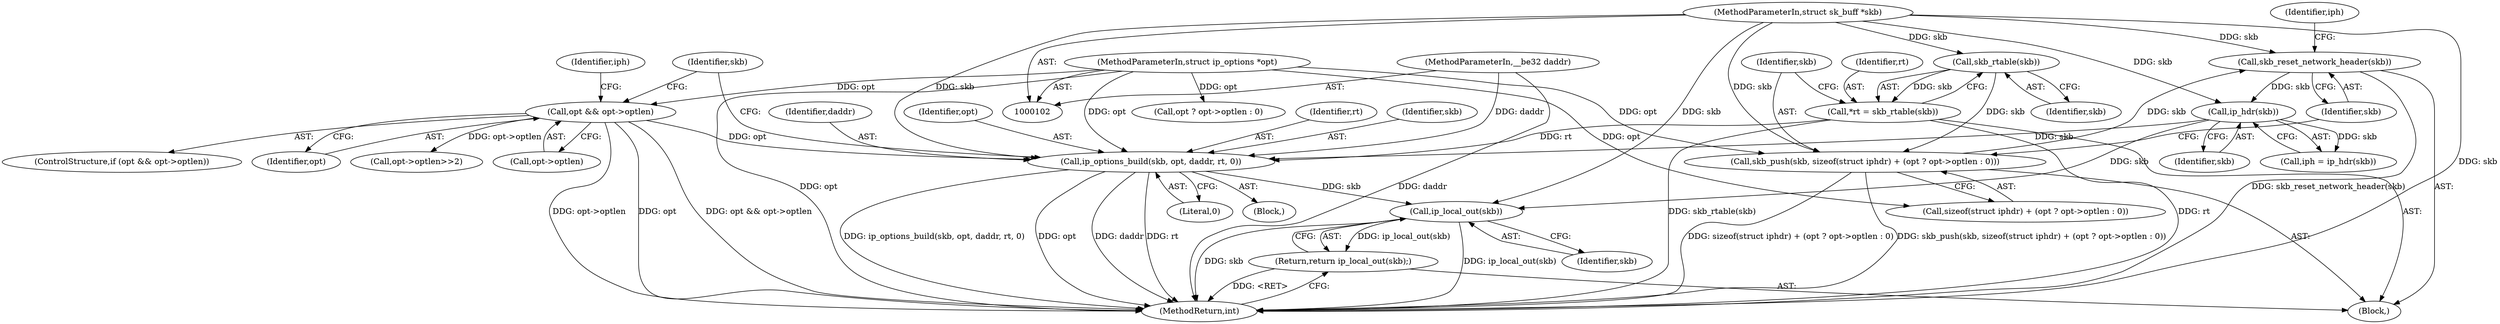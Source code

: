 digraph "1_linux_f6d8bd051c391c1c0458a30b2a7abcd939329259_21@pointer" {
"1000248" [label="(Call,ip_local_out(skb))"];
"1000227" [label="(Call,ip_options_build(skb, opt, daddr, rt, 0))"];
"1000135" [label="(Call,ip_hdr(skb))"];
"1000131" [label="(Call,skb_reset_network_header(skb))"];
"1000120" [label="(Call,skb_push(skb, sizeof(struct iphdr) + (opt ? opt->optlen : 0)))"];
"1000117" [label="(Call,skb_rtable(skb))"];
"1000103" [label="(MethodParameterIn,struct sk_buff *skb)"];
"1000107" [label="(MethodParameterIn,struct ip_options *opt)"];
"1000212" [label="(Call,opt && opt->optlen)"];
"1000106" [label="(MethodParameterIn,__be32 daddr)"];
"1000115" [label="(Call,*rt = skb_rtable(skb))"];
"1000247" [label="(Return,return ip_local_out(skb);)"];
"1000122" [label="(Call,sizeof(struct iphdr) + (opt ? opt->optlen : 0))"];
"1000117" [label="(Call,skb_rtable(skb))"];
"1000131" [label="(Call,skb_reset_network_header(skb))"];
"1000214" [label="(Call,opt->optlen)"];
"1000136" [label="(Identifier,skb)"];
"1000116" [label="(Identifier,rt)"];
"1000235" [label="(Identifier,skb)"];
"1000231" [label="(Identifier,rt)"];
"1000228" [label="(Identifier,skb)"];
"1000249" [label="(Identifier,skb)"];
"1000133" [label="(Call,iph = ip_hdr(skb))"];
"1000213" [label="(Identifier,opt)"];
"1000211" [label="(ControlStructure,if (opt && opt->optlen))"];
"1000115" [label="(Call,*rt = skb_rtable(skb))"];
"1000232" [label="(Literal,0)"];
"1000118" [label="(Identifier,skb)"];
"1000212" [label="(Call,opt && opt->optlen)"];
"1000222" [label="(Call,opt->optlen>>2)"];
"1000227" [label="(Call,ip_options_build(skb, opt, daddr, rt, 0))"];
"1000248" [label="(Call,ip_local_out(skb))"];
"1000106" [label="(MethodParameterIn,__be32 daddr)"];
"1000134" [label="(Identifier,iph)"];
"1000121" [label="(Identifier,skb)"];
"1000217" [label="(Block,)"];
"1000230" [label="(Identifier,daddr)"];
"1000220" [label="(Identifier,iph)"];
"1000250" [label="(MethodReturn,int)"];
"1000247" [label="(Return,return ip_local_out(skb);)"];
"1000125" [label="(Call,opt ? opt->optlen : 0)"];
"1000135" [label="(Call,ip_hdr(skb))"];
"1000229" [label="(Identifier,opt)"];
"1000107" [label="(MethodParameterIn,struct ip_options *opt)"];
"1000120" [label="(Call,skb_push(skb, sizeof(struct iphdr) + (opt ? opt->optlen : 0)))"];
"1000103" [label="(MethodParameterIn,struct sk_buff *skb)"];
"1000132" [label="(Identifier,skb)"];
"1000108" [label="(Block,)"];
"1000248" -> "1000247"  [label="AST: "];
"1000248" -> "1000249"  [label="CFG: "];
"1000249" -> "1000248"  [label="AST: "];
"1000247" -> "1000248"  [label="CFG: "];
"1000248" -> "1000250"  [label="DDG: ip_local_out(skb)"];
"1000248" -> "1000250"  [label="DDG: skb"];
"1000248" -> "1000247"  [label="DDG: ip_local_out(skb)"];
"1000227" -> "1000248"  [label="DDG: skb"];
"1000135" -> "1000248"  [label="DDG: skb"];
"1000103" -> "1000248"  [label="DDG: skb"];
"1000227" -> "1000217"  [label="AST: "];
"1000227" -> "1000232"  [label="CFG: "];
"1000228" -> "1000227"  [label="AST: "];
"1000229" -> "1000227"  [label="AST: "];
"1000230" -> "1000227"  [label="AST: "];
"1000231" -> "1000227"  [label="AST: "];
"1000232" -> "1000227"  [label="AST: "];
"1000235" -> "1000227"  [label="CFG: "];
"1000227" -> "1000250"  [label="DDG: rt"];
"1000227" -> "1000250"  [label="DDG: ip_options_build(skb, opt, daddr, rt, 0)"];
"1000227" -> "1000250"  [label="DDG: opt"];
"1000227" -> "1000250"  [label="DDG: daddr"];
"1000135" -> "1000227"  [label="DDG: skb"];
"1000103" -> "1000227"  [label="DDG: skb"];
"1000212" -> "1000227"  [label="DDG: opt"];
"1000107" -> "1000227"  [label="DDG: opt"];
"1000106" -> "1000227"  [label="DDG: daddr"];
"1000115" -> "1000227"  [label="DDG: rt"];
"1000135" -> "1000133"  [label="AST: "];
"1000135" -> "1000136"  [label="CFG: "];
"1000136" -> "1000135"  [label="AST: "];
"1000133" -> "1000135"  [label="CFG: "];
"1000135" -> "1000133"  [label="DDG: skb"];
"1000131" -> "1000135"  [label="DDG: skb"];
"1000103" -> "1000135"  [label="DDG: skb"];
"1000131" -> "1000108"  [label="AST: "];
"1000131" -> "1000132"  [label="CFG: "];
"1000132" -> "1000131"  [label="AST: "];
"1000134" -> "1000131"  [label="CFG: "];
"1000131" -> "1000250"  [label="DDG: skb_reset_network_header(skb)"];
"1000120" -> "1000131"  [label="DDG: skb"];
"1000103" -> "1000131"  [label="DDG: skb"];
"1000120" -> "1000108"  [label="AST: "];
"1000120" -> "1000122"  [label="CFG: "];
"1000121" -> "1000120"  [label="AST: "];
"1000122" -> "1000120"  [label="AST: "];
"1000132" -> "1000120"  [label="CFG: "];
"1000120" -> "1000250"  [label="DDG: skb_push(skb, sizeof(struct iphdr) + (opt ? opt->optlen : 0))"];
"1000120" -> "1000250"  [label="DDG: sizeof(struct iphdr) + (opt ? opt->optlen : 0)"];
"1000117" -> "1000120"  [label="DDG: skb"];
"1000103" -> "1000120"  [label="DDG: skb"];
"1000107" -> "1000120"  [label="DDG: opt"];
"1000117" -> "1000115"  [label="AST: "];
"1000117" -> "1000118"  [label="CFG: "];
"1000118" -> "1000117"  [label="AST: "];
"1000115" -> "1000117"  [label="CFG: "];
"1000117" -> "1000115"  [label="DDG: skb"];
"1000103" -> "1000117"  [label="DDG: skb"];
"1000103" -> "1000102"  [label="AST: "];
"1000103" -> "1000250"  [label="DDG: skb"];
"1000107" -> "1000102"  [label="AST: "];
"1000107" -> "1000250"  [label="DDG: opt"];
"1000107" -> "1000122"  [label="DDG: opt"];
"1000107" -> "1000125"  [label="DDG: opt"];
"1000107" -> "1000212"  [label="DDG: opt"];
"1000212" -> "1000211"  [label="AST: "];
"1000212" -> "1000213"  [label="CFG: "];
"1000212" -> "1000214"  [label="CFG: "];
"1000213" -> "1000212"  [label="AST: "];
"1000214" -> "1000212"  [label="AST: "];
"1000220" -> "1000212"  [label="CFG: "];
"1000235" -> "1000212"  [label="CFG: "];
"1000212" -> "1000250"  [label="DDG: opt && opt->optlen"];
"1000212" -> "1000250"  [label="DDG: opt->optlen"];
"1000212" -> "1000250"  [label="DDG: opt"];
"1000212" -> "1000222"  [label="DDG: opt->optlen"];
"1000106" -> "1000102"  [label="AST: "];
"1000106" -> "1000250"  [label="DDG: daddr"];
"1000115" -> "1000108"  [label="AST: "];
"1000116" -> "1000115"  [label="AST: "];
"1000121" -> "1000115"  [label="CFG: "];
"1000115" -> "1000250"  [label="DDG: skb_rtable(skb)"];
"1000115" -> "1000250"  [label="DDG: rt"];
"1000247" -> "1000108"  [label="AST: "];
"1000250" -> "1000247"  [label="CFG: "];
"1000247" -> "1000250"  [label="DDG: <RET>"];
}
